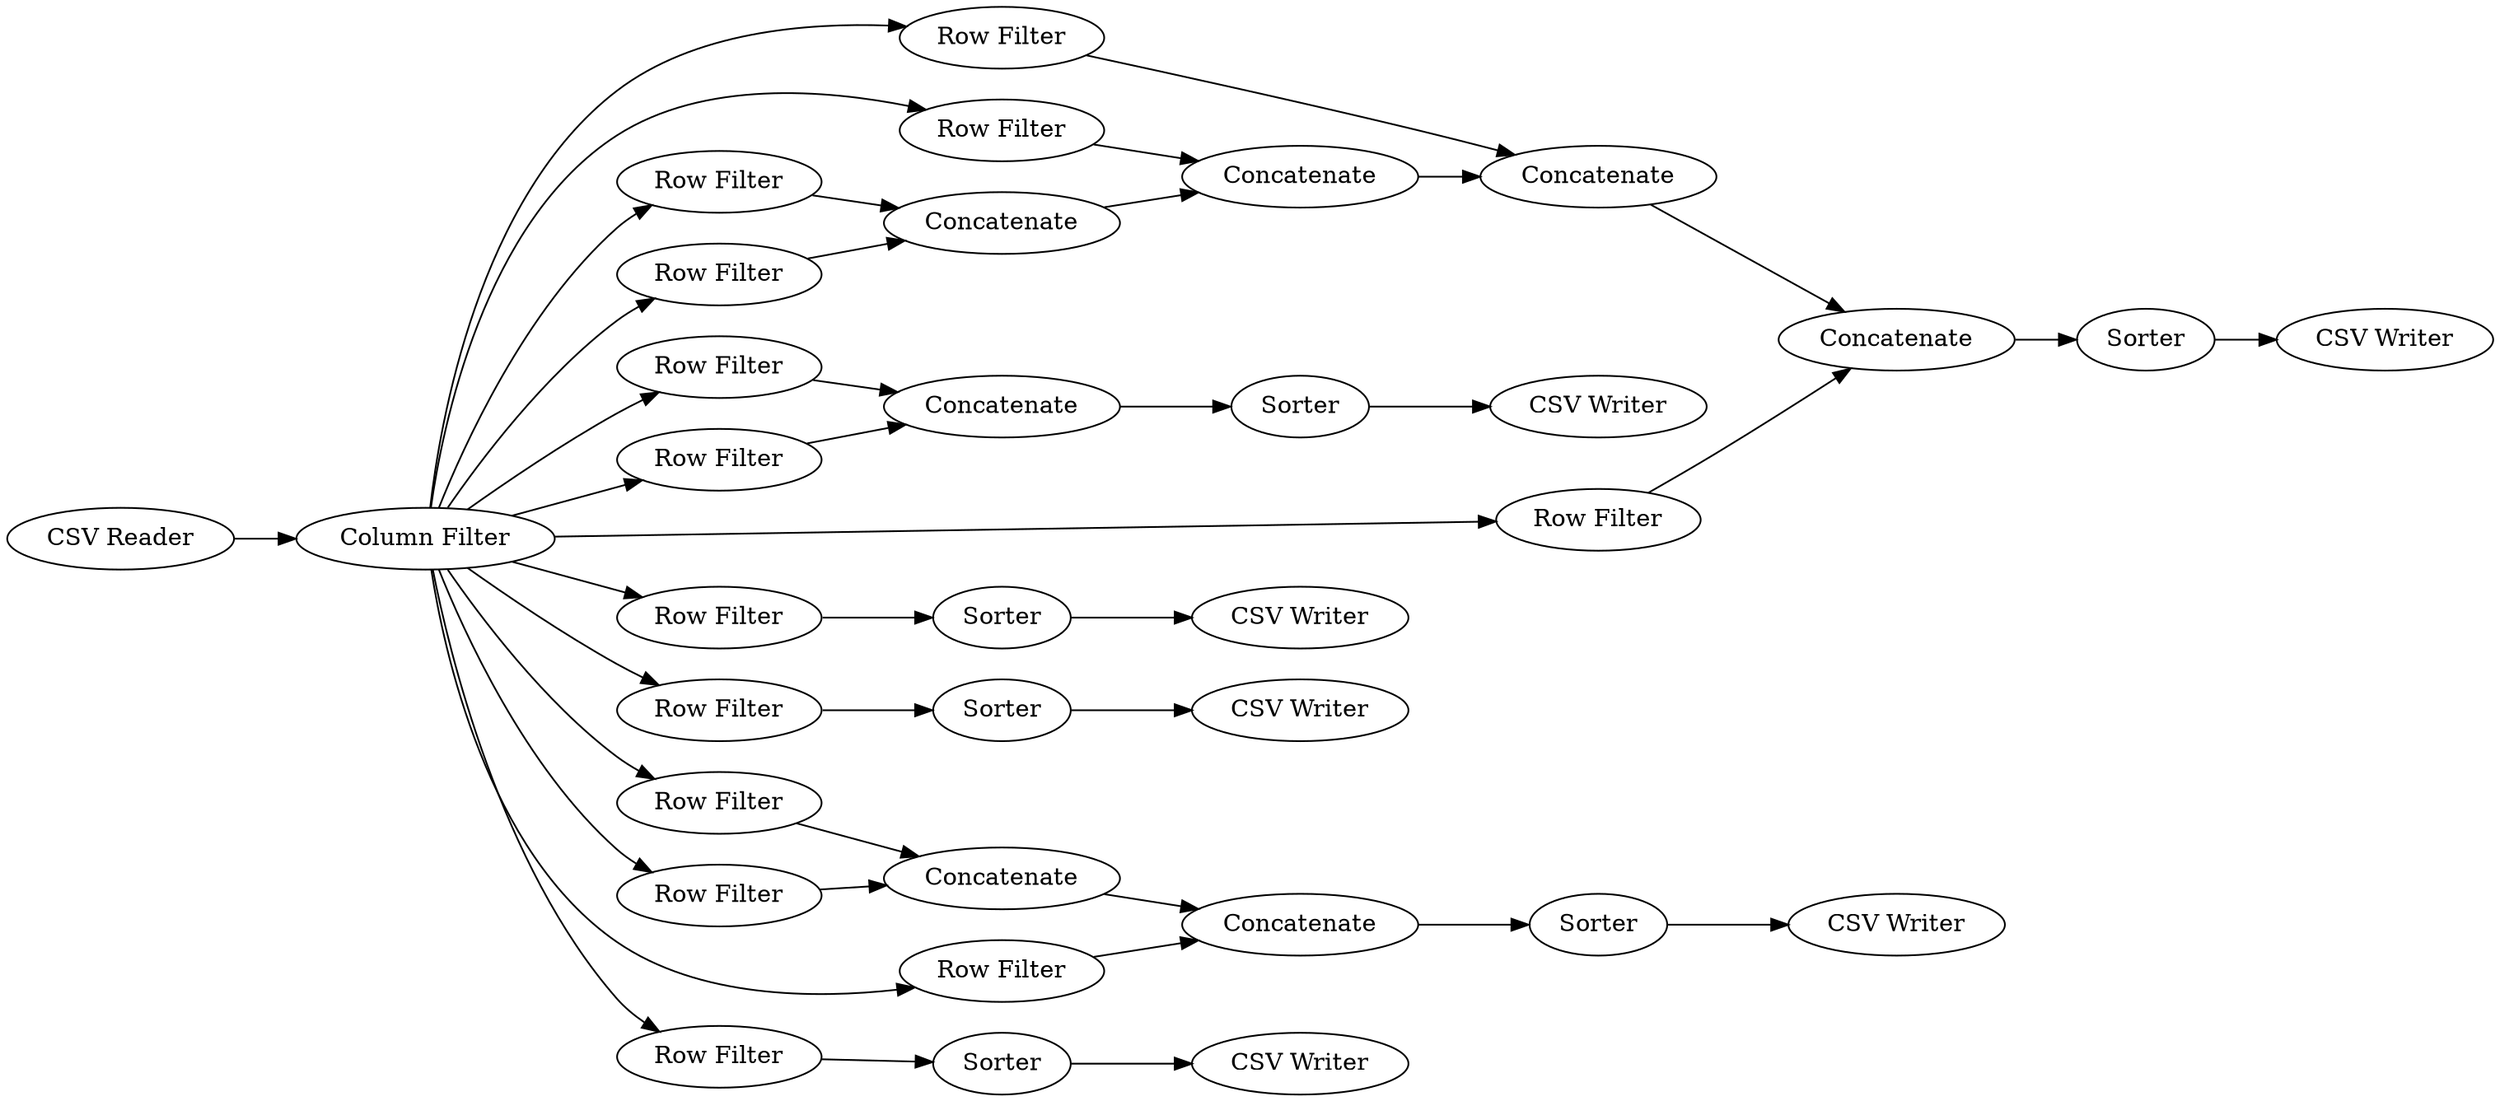 digraph {
	6 -> 5
	20 -> 21
	24 -> 28
	8 -> 21
	17 -> 24
	16 -> 24
	21 -> 25
	19 -> 18
	1 -> 6
	28 -> 34
	6 -> 19
	6 -> 8
	22 -> 23
	6 -> 16
	6 -> 17
	6 -> 9
	6 -> 11
	15 -> 33
	7 -> 20
	6 -> 12
	25 -> 26
	10 -> 29
	9 -> 25
	5 -> 18
	6 -> 15
	6 -> 10
	18 -> 20
	27 -> 31
	12 -> 22
	13 -> 22
	6 -> 7
	23 -> 27
	29 -> 36
	6 -> 14
	26 -> 37
	33 -> 32
	6 -> 13
	30 -> 35
	14 -> 23
	11 -> 30
	27 [label=Sorter]
	7 [label="Row Filter"]
	9 [label="Row Filter"]
	18 [label=Concatenate]
	21 [label=Concatenate]
	26 [label=Sorter]
	8 [label="Row Filter"]
	32 [label="CSV Writer"]
	17 [label="Row Filter"]
	19 [label="Row Filter"]
	24 [label=Concatenate]
	31 [label="CSV Writer"]
	6 [label="Column Filter"]
	15 [label="Row Filter"]
	25 [label=Concatenate]
	10 [label="Row Filter"]
	12 [label="Row Filter"]
	16 [label="Row Filter"]
	1 [label="CSV Reader"]
	22 [label=Concatenate]
	28 [label=Sorter]
	11 [label="Row Filter"]
	23 [label=Concatenate]
	14 [label="Row Filter"]
	5 [label="Row Filter"]
	13 [label="Row Filter"]
	20 [label=Concatenate]
	35 [label="CSV Writer"]
	34 [label="CSV Writer"]
	29 [label=Sorter]
	36 [label="CSV Writer"]
	33 [label=Sorter]
	30 [label=Sorter]
	37 [label="CSV Writer"]
	rankdir=LR
}
